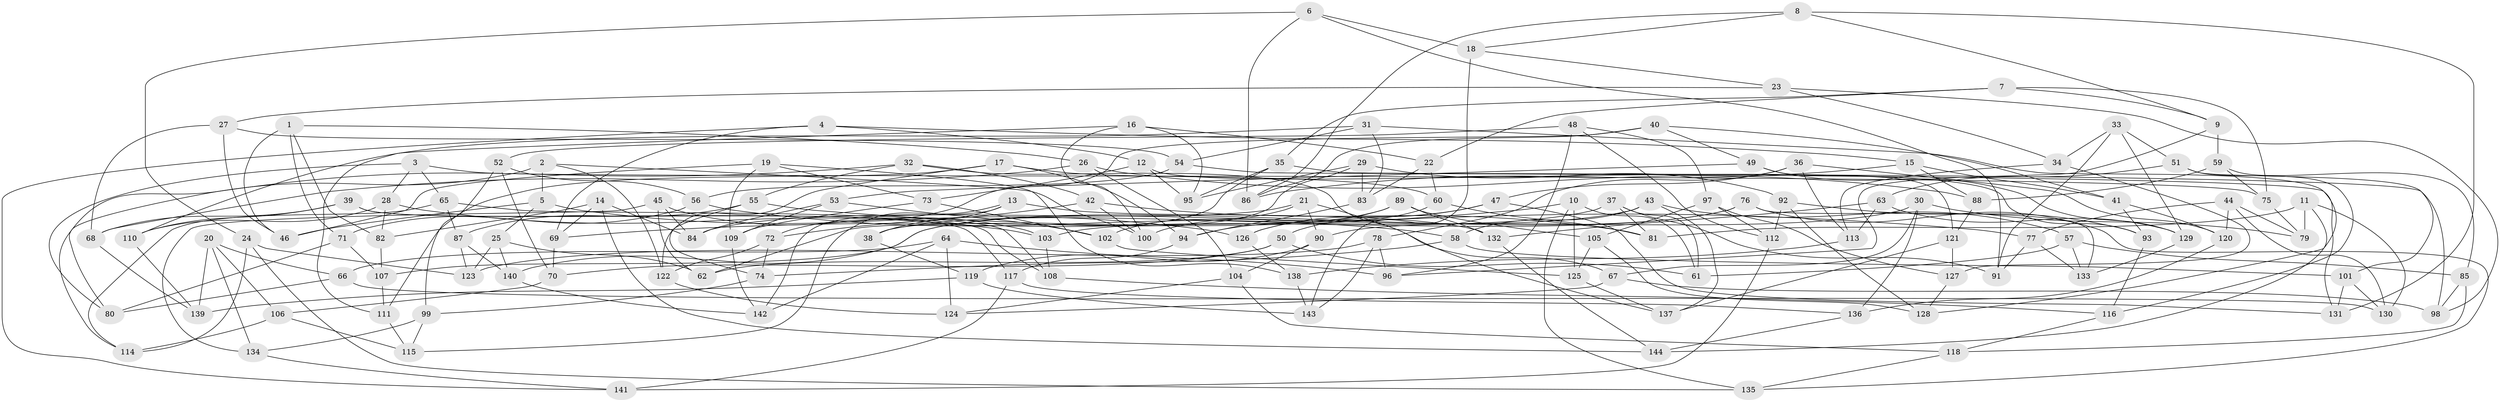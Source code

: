 // Generated by graph-tools (version 1.1) at 2025/50/03/09/25 03:50:47]
// undirected, 144 vertices, 288 edges
graph export_dot {
graph [start="1"]
  node [color=gray90,style=filled];
  1;
  2;
  3;
  4;
  5;
  6;
  7;
  8;
  9;
  10;
  11;
  12;
  13;
  14;
  15;
  16;
  17;
  18;
  19;
  20;
  21;
  22;
  23;
  24;
  25;
  26;
  27;
  28;
  29;
  30;
  31;
  32;
  33;
  34;
  35;
  36;
  37;
  38;
  39;
  40;
  41;
  42;
  43;
  44;
  45;
  46;
  47;
  48;
  49;
  50;
  51;
  52;
  53;
  54;
  55;
  56;
  57;
  58;
  59;
  60;
  61;
  62;
  63;
  64;
  65;
  66;
  67;
  68;
  69;
  70;
  71;
  72;
  73;
  74;
  75;
  76;
  77;
  78;
  79;
  80;
  81;
  82;
  83;
  84;
  85;
  86;
  87;
  88;
  89;
  90;
  91;
  92;
  93;
  94;
  95;
  96;
  97;
  98;
  99;
  100;
  101;
  102;
  103;
  104;
  105;
  106;
  107;
  108;
  109;
  110;
  111;
  112;
  113;
  114;
  115;
  116;
  117;
  118;
  119;
  120;
  121;
  122;
  123;
  124;
  125;
  126;
  127;
  128;
  129;
  130;
  131;
  132;
  133;
  134;
  135;
  136;
  137;
  138;
  139;
  140;
  141;
  142;
  143;
  144;
  1 -- 26;
  1 -- 46;
  1 -- 82;
  1 -- 71;
  2 -- 122;
  2 -- 80;
  2 -- 5;
  2 -- 100;
  3 -- 80;
  3 -- 28;
  3 -- 65;
  3 -- 75;
  4 -- 69;
  4 -- 15;
  4 -- 141;
  4 -- 12;
  5 -- 25;
  5 -- 126;
  5 -- 46;
  6 -- 91;
  6 -- 18;
  6 -- 24;
  6 -- 86;
  7 -- 75;
  7 -- 35;
  7 -- 22;
  7 -- 9;
  8 -- 86;
  8 -- 131;
  8 -- 9;
  8 -- 18;
  9 -- 59;
  9 -- 96;
  10 -- 135;
  10 -- 69;
  10 -- 125;
  10 -- 61;
  11 -- 79;
  11 -- 130;
  11 -- 81;
  11 -- 144;
  12 -- 73;
  12 -- 93;
  12 -- 95;
  13 -- 142;
  13 -- 115;
  13 -- 38;
  13 -- 132;
  14 -- 82;
  14 -- 84;
  14 -- 144;
  14 -- 69;
  15 -- 41;
  15 -- 88;
  15 -- 86;
  16 -- 22;
  16 -- 100;
  16 -- 111;
  16 -- 95;
  17 -- 122;
  17 -- 60;
  17 -- 111;
  17 -- 94;
  18 -- 143;
  18 -- 23;
  19 -- 73;
  19 -- 138;
  19 -- 109;
  19 -- 46;
  20 -- 106;
  20 -- 66;
  20 -- 134;
  20 -- 139;
  21 -- 67;
  21 -- 90;
  21 -- 102;
  21 -- 84;
  22 -- 60;
  22 -- 83;
  23 -- 98;
  23 -- 34;
  23 -- 27;
  24 -- 123;
  24 -- 114;
  24 -- 135;
  25 -- 123;
  25 -- 62;
  25 -- 140;
  26 -- 68;
  26 -- 104;
  26 -- 88;
  27 -- 68;
  27 -- 46;
  27 -- 54;
  28 -- 110;
  28 -- 103;
  28 -- 82;
  29 -- 95;
  29 -- 83;
  29 -- 92;
  29 -- 38;
  30 -- 90;
  30 -- 136;
  30 -- 79;
  30 -- 67;
  31 -- 110;
  31 -- 128;
  31 -- 83;
  31 -- 54;
  32 -- 137;
  32 -- 42;
  32 -- 114;
  32 -- 55;
  33 -- 129;
  33 -- 34;
  33 -- 91;
  33 -- 51;
  34 -- 127;
  34 -- 113;
  35 -- 98;
  35 -- 62;
  35 -- 95;
  36 -- 113;
  36 -- 120;
  36 -- 78;
  36 -- 47;
  37 -- 38;
  37 -- 61;
  37 -- 81;
  37 -- 91;
  38 -- 119;
  39 -- 108;
  39 -- 68;
  39 -- 110;
  39 -- 117;
  40 -- 41;
  40 -- 86;
  40 -- 49;
  40 -- 72;
  41 -- 120;
  41 -- 93;
  42 -- 72;
  42 -- 81;
  42 -- 100;
  43 -- 137;
  43 -- 140;
  43 -- 58;
  43 -- 57;
  44 -- 77;
  44 -- 130;
  44 -- 120;
  44 -- 79;
  45 -- 134;
  45 -- 62;
  45 -- 103;
  45 -- 84;
  47 -- 50;
  47 -- 126;
  47 -- 131;
  48 -- 97;
  48 -- 96;
  48 -- 112;
  48 -- 52;
  49 -- 129;
  49 -- 121;
  49 -- 53;
  50 -- 61;
  50 -- 70;
  50 -- 62;
  51 -- 63;
  51 -- 116;
  51 -- 101;
  52 -- 56;
  52 -- 70;
  52 -- 99;
  53 -- 102;
  53 -- 84;
  53 -- 109;
  54 -- 131;
  54 -- 56;
  55 -- 77;
  55 -- 87;
  55 -- 74;
  56 -- 71;
  56 -- 58;
  57 -- 61;
  57 -- 133;
  57 -- 85;
  58 -- 101;
  58 -- 74;
  59 -- 75;
  59 -- 85;
  59 -- 88;
  60 -- 81;
  60 -- 126;
  63 -- 132;
  63 -- 113;
  63 -- 129;
  64 -- 66;
  64 -- 96;
  64 -- 124;
  64 -- 142;
  65 -- 114;
  65 -- 87;
  65 -- 108;
  66 -- 80;
  66 -- 130;
  67 -- 98;
  67 -- 124;
  68 -- 139;
  69 -- 70;
  70 -- 106;
  71 -- 80;
  71 -- 107;
  72 -- 74;
  72 -- 122;
  73 -- 109;
  73 -- 102;
  74 -- 99;
  75 -- 79;
  76 -- 107;
  76 -- 133;
  76 -- 103;
  76 -- 135;
  77 -- 133;
  77 -- 91;
  78 -- 143;
  78 -- 96;
  78 -- 123;
  82 -- 107;
  83 -- 94;
  85 -- 118;
  85 -- 98;
  87 -- 140;
  87 -- 123;
  88 -- 121;
  89 -- 94;
  89 -- 105;
  89 -- 132;
  89 -- 100;
  90 -- 104;
  90 -- 119;
  92 -- 93;
  92 -- 112;
  92 -- 128;
  93 -- 116;
  94 -- 117;
  97 -- 112;
  97 -- 105;
  97 -- 127;
  99 -- 134;
  99 -- 115;
  101 -- 130;
  101 -- 131;
  102 -- 125;
  103 -- 108;
  104 -- 124;
  104 -- 118;
  105 -- 125;
  105 -- 128;
  106 -- 115;
  106 -- 114;
  107 -- 111;
  108 -- 116;
  109 -- 142;
  110 -- 139;
  111 -- 115;
  112 -- 141;
  113 -- 138;
  116 -- 118;
  117 -- 141;
  117 -- 136;
  118 -- 135;
  119 -- 139;
  119 -- 143;
  120 -- 136;
  121 -- 127;
  121 -- 137;
  122 -- 124;
  125 -- 137;
  126 -- 138;
  127 -- 128;
  129 -- 133;
  132 -- 144;
  134 -- 141;
  136 -- 144;
  138 -- 143;
  140 -- 142;
}
